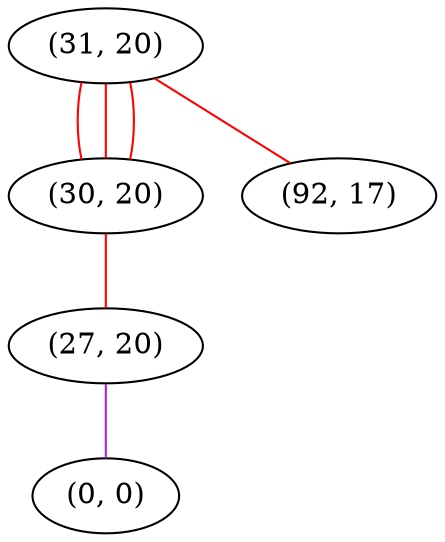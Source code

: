 graph "" {
"(31, 20)";
"(30, 20)";
"(92, 17)";
"(27, 20)";
"(0, 0)";
"(31, 20)" -- "(30, 20)"  [color=red, key=0, weight=1];
"(31, 20)" -- "(30, 20)"  [color=red, key=1, weight=1];
"(31, 20)" -- "(30, 20)"  [color=red, key=2, weight=1];
"(31, 20)" -- "(92, 17)"  [color=red, key=0, weight=1];
"(30, 20)" -- "(27, 20)"  [color=red, key=0, weight=1];
"(27, 20)" -- "(0, 0)"  [color=purple, key=0, weight=4];
}
